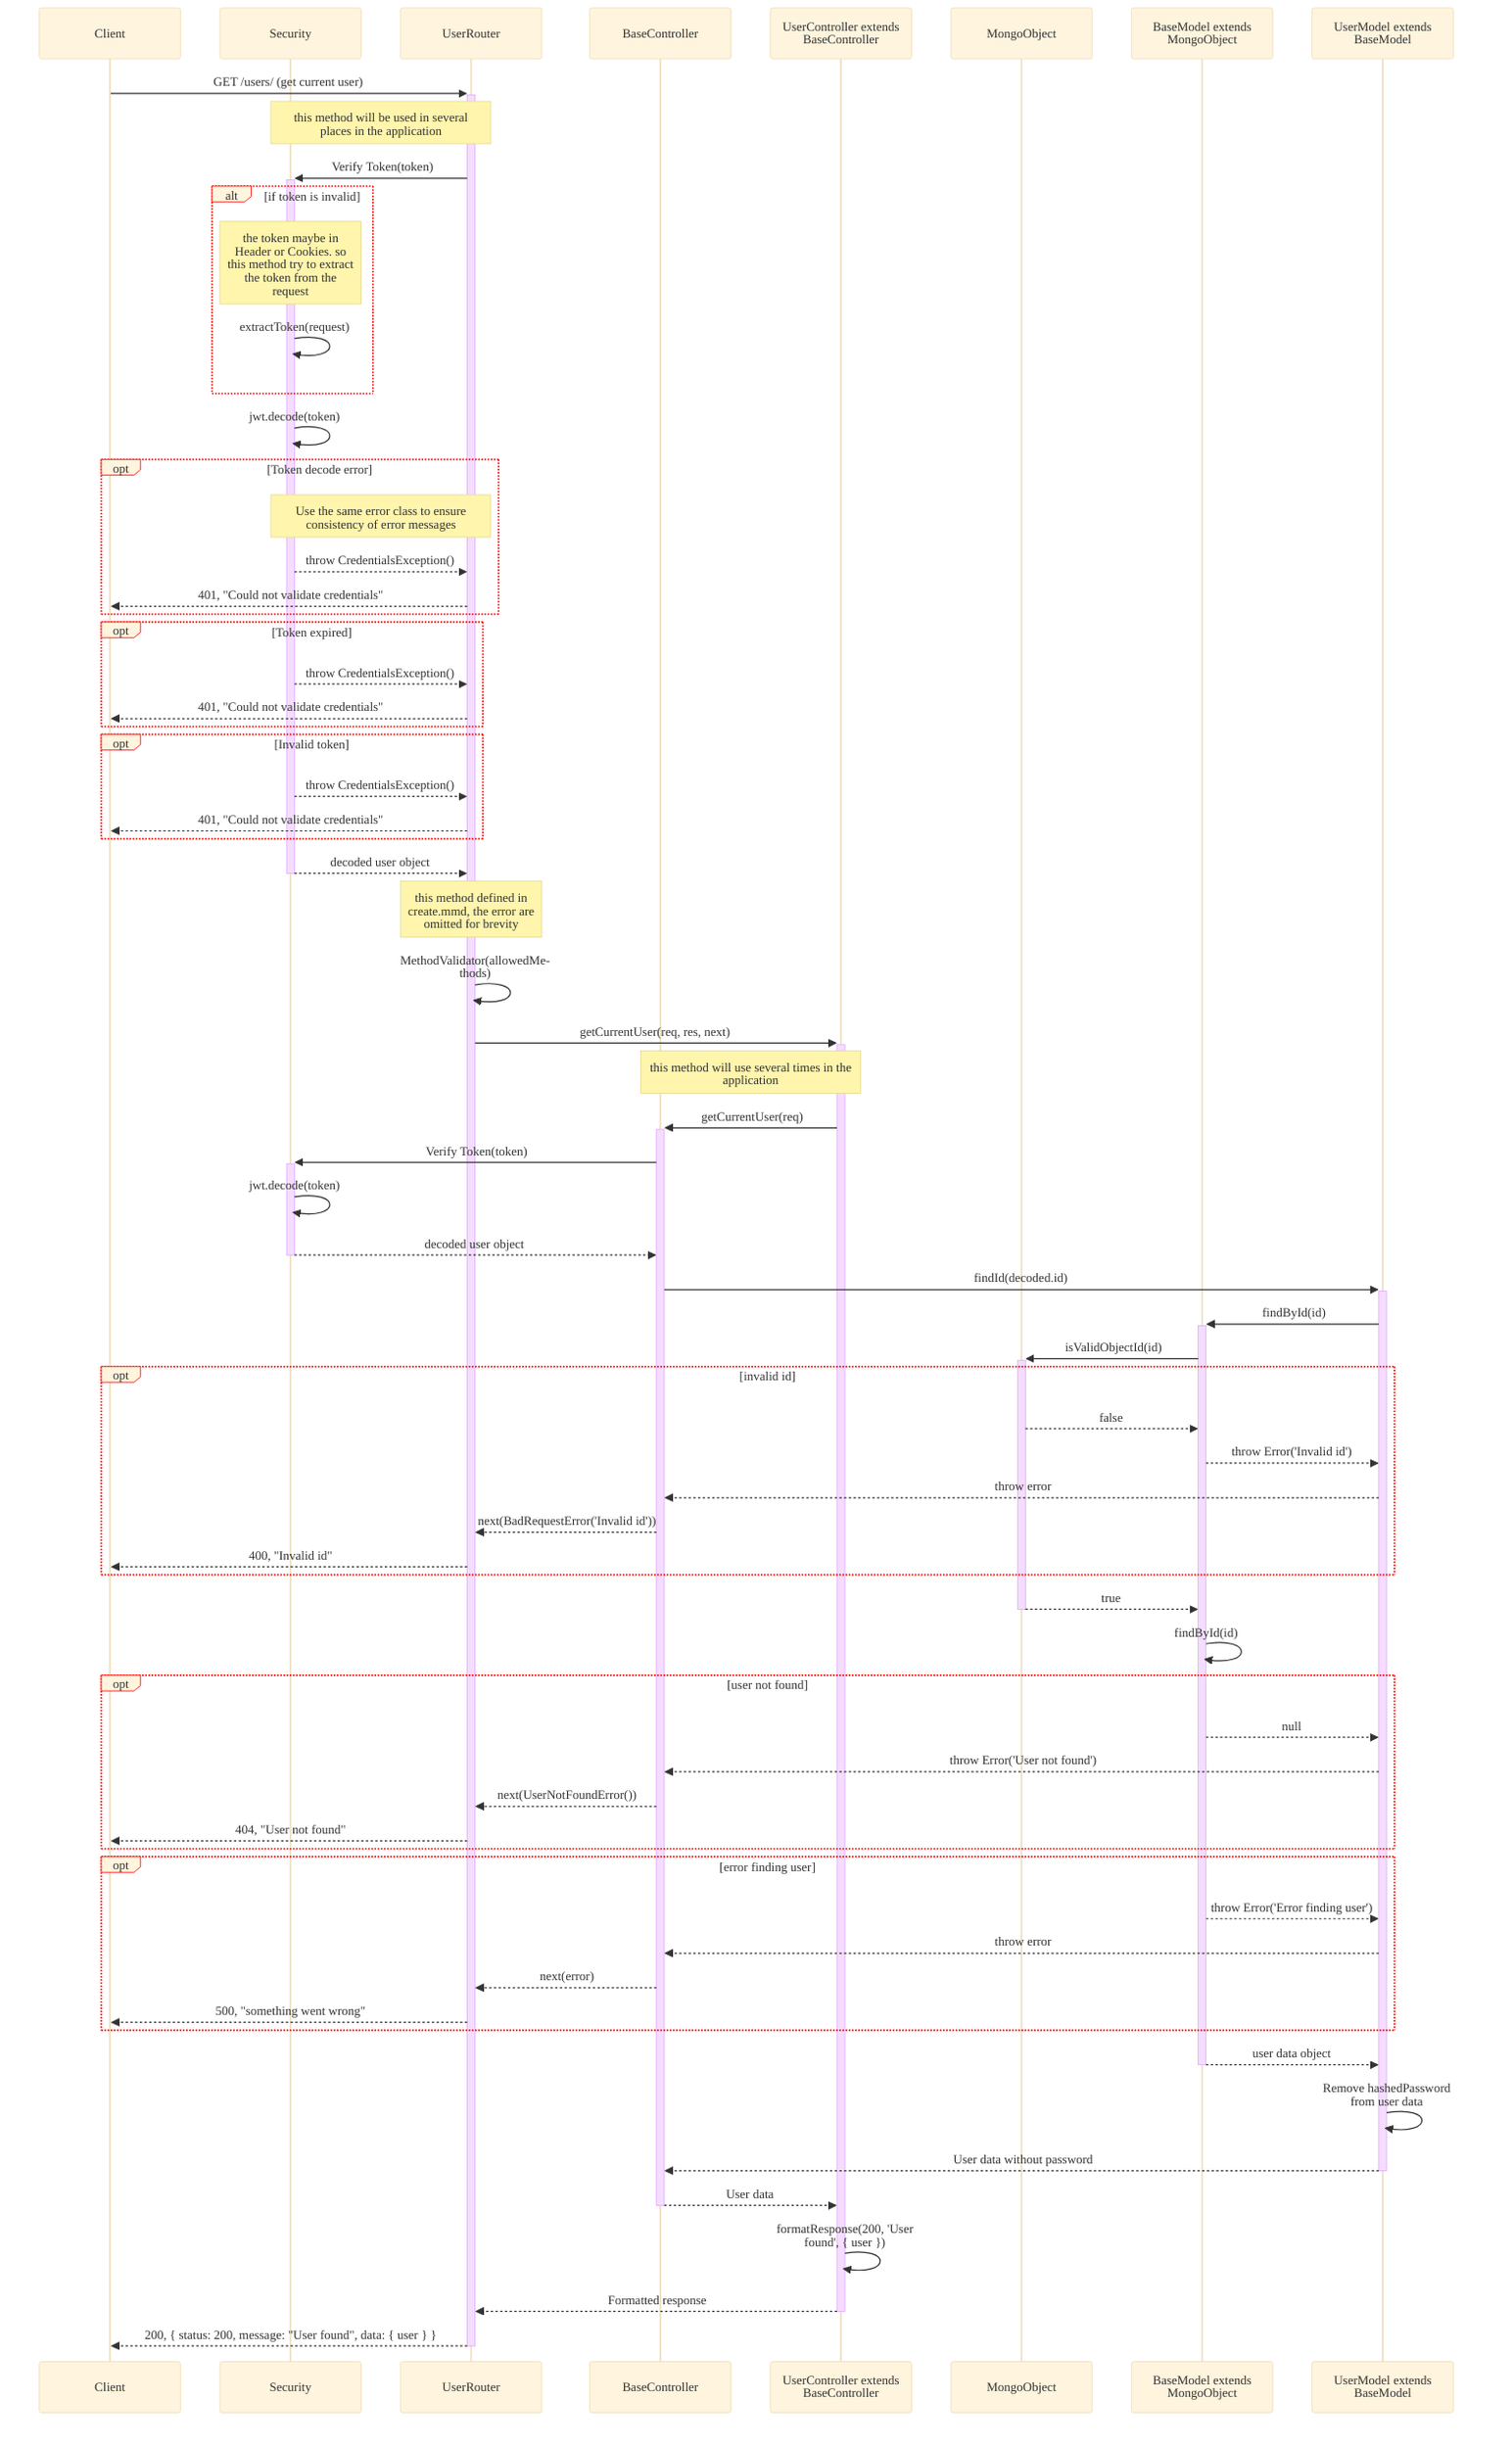 %%{
    init: {
        "theme":"base",
        "themeVariables": {
            "fontFamily": "system-ui",
            'labelBoxBorderColor': '#ff0000'
        },
        "sequence": { 
            "wrap": true, 
            "width": 180 
        } 
    }
}%%
sequenceDiagram
    participant Client
    participant Sec as Security
    participant Router as UserRouter
    participant BaseCont as BaseController
    participant Cont as UserController extends BaseController
    participant Mongo as MongoObject
    participant BaseModel as BaseModel extends MongoObject
    participant Model as UserModel extends BaseModel

    %% Get User
    Client->>+Router: GET /users/ (get current user)
    Note over Sec, Router: this method will be used in several places in the application
    Router->>+Sec: Verify Token(token)
    alt if token is invalid
    Note over Sec: the token maybe in Header or Cookies. so this method try to extract the token from the request
        Sec->>Sec: extractToken(request)
    end
    Sec->>Sec: jwt.decode(token)
    opt Token decode error
        Note over Sec, Router: Use the same error class to ensure consistency of error messages 
        Sec-->>Router: throw CredentialsException()
        Router-->>Client: 401, "Could not validate credentials"
    end
    opt Token expired
        Sec-->>Router: throw CredentialsException()
        Router-->>Client: 401, "Could not validate credentials"
    end
    opt Invalid token
        Sec-->>Router: throw CredentialsException()
        Router-->>Client: 401, "Could not validate credentials"
    end
    Sec-->>-Router: decoded user object
    Note over Router : this method defined in create.mmd, the error are omitted for brevity
    Router->>Router: MethodValidator(allowedMethods)
    Router->>+Cont: getCurrentUser(req, res, next)
    Note over Cont, BaseCont: this method will use several times in the application
    Cont->>+BaseCont: getCurrentUser(req)
    BaseCont->>+Sec: Verify Token(token)
    Sec->>Sec: jwt.decode(token)
    Sec-->>-BaseCont: decoded user object
    BaseCont->>+Model: findId(decoded.id)
    Model->>+BaseModel: findById(id)
    BaseModel->>+Mongo: isValidObjectId(id)
    opt invalid id
        Mongo-->>BaseModel: false
        BaseModel-->>Model: throw Error('Invalid id')
        Model-->>BaseCont: throw error
        BaseCont-->>Router: next(BadRequestError('Invalid id'))
        Router-->>Client: 400, "Invalid id"
    end
    Mongo-->>-BaseModel: true
    BaseModel->>BaseModel: findById(id)
    opt user not found
        BaseModel-->>Model: null
        Model-->>BaseCont: throw Error('User not found')
        BaseCont-->>Router: next(UserNotFoundError())
        Router-->>Client: 404, "User not found"
    end
    opt error finding user
        BaseModel-->>Model: throw Error('Error finding user')
        Model-->>BaseCont: throw error
        BaseCont-->>Router: next(error)
        Router-->>Client: 500, "something went wrong"
    end
    BaseModel-->>-Model: user data object
    Model->>Model: Remove hashedPassword from user data
    Model-->>-BaseCont: User data without password
    BaseCont-->>-Cont: User data
    Cont->>Cont: formatResponse(200, 'User found', { user })
    Cont-->>-Router: Formatted response
    Router-->>-Client: 200, { status: 200, message: "User found", data: { user } }